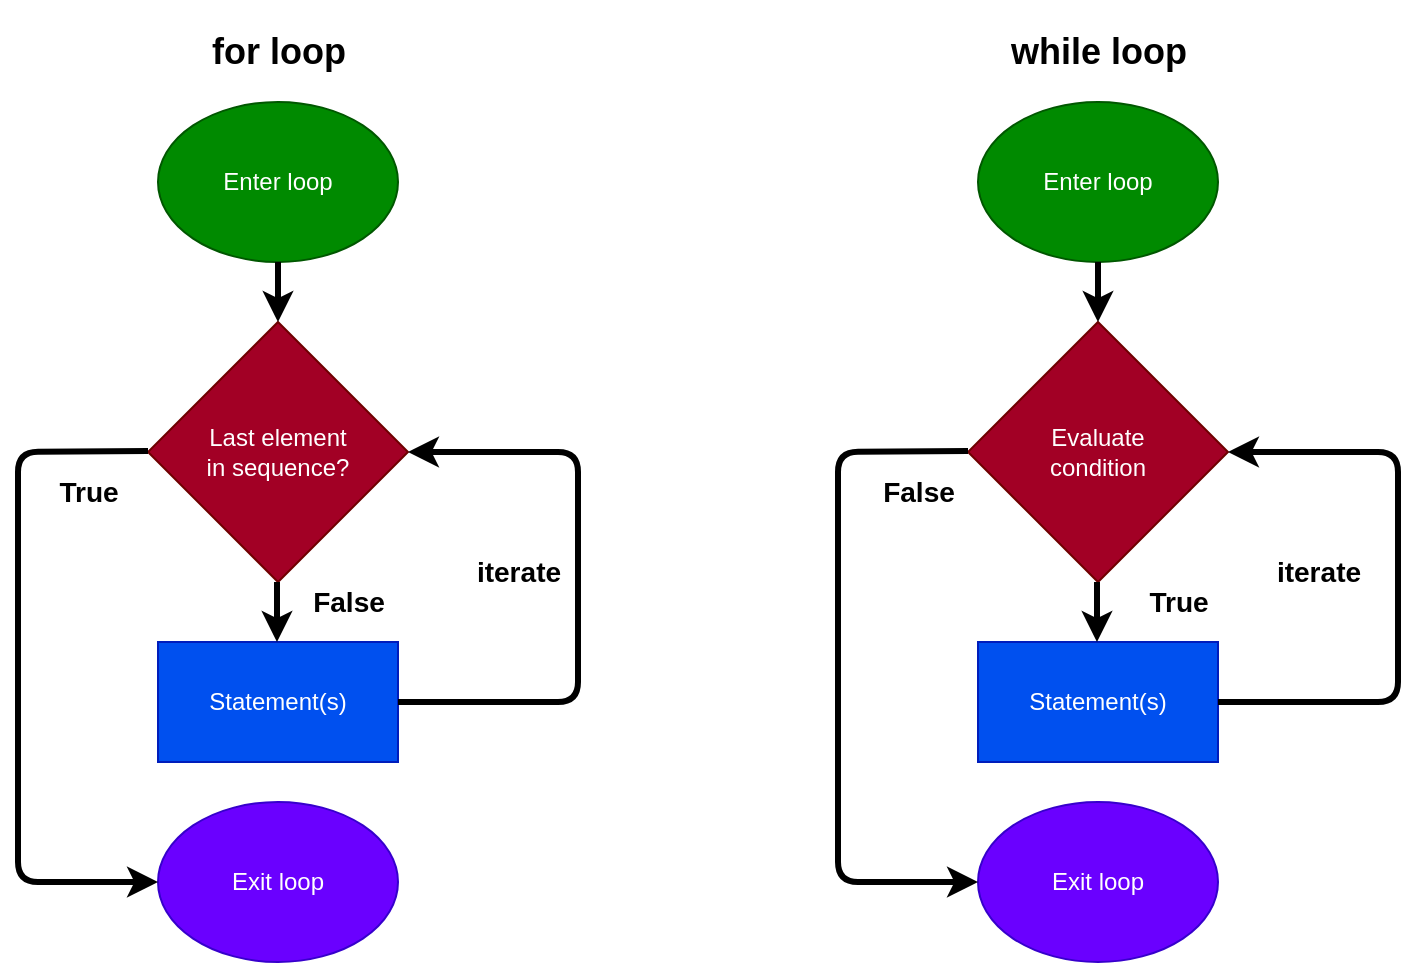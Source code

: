 <mxfile>
    <diagram id="ohwdi_GDyGC1XUmNZ6_H" name="Page-1">
        <mxGraphModel dx="1641" dy="569" grid="1" gridSize="10" guides="1" tooltips="1" connect="1" arrows="1" fold="1" page="1" pageScale="1" pageWidth="850" pageHeight="1100" background="#ffffff" math="0" shadow="0">
            <root>
                <mxCell id="0"/>
                <mxCell id="1" parent="0"/>
                <mxCell id="2" value="Enter loop" style="ellipse;whiteSpace=wrap;html=1;fillColor=#008a00;strokeColor=#005700;fontColor=#ffffff;" parent="1" vertex="1">
                    <mxGeometry x="400" y="50" width="120" height="80" as="geometry"/>
                </mxCell>
                <mxCell id="3" value="Exit loop" style="ellipse;whiteSpace=wrap;html=1;fillColor=#6a00ff;strokeColor=#3700CC;fontColor=#ffffff;" parent="1" vertex="1">
                    <mxGeometry x="400" y="400" width="120" height="80" as="geometry"/>
                </mxCell>
                <mxCell id="4" value="Evaluate&lt;br&gt;condition" style="rhombus;whiteSpace=wrap;html=1;fillColor=#a20025;strokeColor=#6F0000;fontColor=#ffffff;" parent="1" vertex="1">
                    <mxGeometry x="395" y="160" width="130" height="130" as="geometry"/>
                </mxCell>
                <mxCell id="5" value="Statement(s)" style="rounded=0;whiteSpace=wrap;html=1;fillColor=#0050ef;strokeColor=#001DBC;fontColor=#ffffff;" parent="1" vertex="1">
                    <mxGeometry x="400" y="320" width="120" height="60" as="geometry"/>
                </mxCell>
                <mxCell id="6" value="" style="endArrow=classic;html=1;exitX=0.5;exitY=1;exitDx=0;exitDy=0;entryX=0.5;entryY=0;entryDx=0;entryDy=0;strokeColor=#000000;strokeWidth=3;" parent="1" source="2" target="4" edge="1">
                    <mxGeometry width="50" height="50" relative="1" as="geometry">
                        <mxPoint x="490" y="150" as="sourcePoint"/>
                        <mxPoint x="490" y="180" as="targetPoint"/>
                    </mxGeometry>
                </mxCell>
                <mxCell id="7" value="" style="endArrow=classic;html=1;exitX=0.5;exitY=1;exitDx=0;exitDy=0;entryX=0.5;entryY=0;entryDx=0;entryDy=0;strokeWidth=3;strokeColor=#000000;" parent="1" edge="1">
                    <mxGeometry width="50" height="50" relative="1" as="geometry">
                        <mxPoint x="459.5" y="290" as="sourcePoint"/>
                        <mxPoint x="459.5" y="320" as="targetPoint"/>
                    </mxGeometry>
                </mxCell>
                <mxCell id="8" value="&lt;h3&gt;&lt;font color=&quot;#000000&quot;&gt;True&lt;/font&gt;&lt;/h3&gt;" style="text;html=1;align=center;verticalAlign=middle;resizable=0;points=[];autosize=1;strokeColor=none;" parent="1" vertex="1">
                    <mxGeometry x="475" y="275" width="50" height="50" as="geometry"/>
                </mxCell>
                <mxCell id="11" value="" style="endArrow=none;html=1;exitX=0;exitY=0.5;exitDx=0;exitDy=0;strokeColor=#000000;strokeWidth=3;endFill=0;startArrow=classic;startFill=1;" parent="1" source="3" edge="1">
                    <mxGeometry width="50" height="50" relative="1" as="geometry">
                        <mxPoint x="325" y="224.5" as="sourcePoint"/>
                        <mxPoint x="395" y="224.5" as="targetPoint"/>
                        <Array as="points">
                            <mxPoint x="330" y="440"/>
                            <mxPoint x="330" y="360"/>
                            <mxPoint x="330" y="225"/>
                        </Array>
                    </mxGeometry>
                </mxCell>
                <mxCell id="13" value="&lt;h3&gt;&lt;font color=&quot;#000000&quot;&gt;False&lt;/font&gt;&lt;/h3&gt;" style="text;html=1;align=center;verticalAlign=middle;resizable=0;points=[];autosize=1;strokeColor=none;" parent="1" vertex="1">
                    <mxGeometry x="345" y="220" width="50" height="50" as="geometry"/>
                </mxCell>
                <mxCell id="14" value="" style="endArrow=classic;html=1;exitX=1;exitY=0.5;exitDx=0;exitDy=0;entryX=1;entryY=0.5;entryDx=0;entryDy=0;strokeColor=#000000;strokeWidth=3;" parent="1" source="5" target="4" edge="1">
                    <mxGeometry width="50" height="50" relative="1" as="geometry">
                        <mxPoint x="440" y="310" as="sourcePoint"/>
                        <mxPoint x="610" y="350" as="targetPoint"/>
                        <Array as="points">
                            <mxPoint x="610" y="350"/>
                            <mxPoint x="610" y="225"/>
                        </Array>
                    </mxGeometry>
                </mxCell>
                <mxCell id="15" value="&lt;h2&gt;&lt;font color=&quot;#000000&quot;&gt;while loop&lt;/font&gt;&lt;/h2&gt;" style="text;html=1;align=center;verticalAlign=middle;resizable=0;points=[];autosize=1;strokeColor=none;" parent="1" vertex="1">
                    <mxGeometry x="410" width="100" height="50" as="geometry"/>
                </mxCell>
                <mxCell id="17" value="Enter loop" style="ellipse;whiteSpace=wrap;html=1;fillColor=#008a00;strokeColor=#005700;fontColor=#ffffff;" parent="1" vertex="1">
                    <mxGeometry x="-10" y="50" width="120" height="80" as="geometry"/>
                </mxCell>
                <mxCell id="18" value="Exit loop" style="ellipse;whiteSpace=wrap;html=1;fillColor=#6a00ff;strokeColor=#3700CC;fontColor=#ffffff;" parent="1" vertex="1">
                    <mxGeometry x="-10" y="400" width="120" height="80" as="geometry"/>
                </mxCell>
                <mxCell id="19" value="Last element&lt;br&gt;in sequence?" style="rhombus;whiteSpace=wrap;html=1;fillColor=#a20025;strokeColor=#6F0000;fontColor=#ffffff;" parent="1" vertex="1">
                    <mxGeometry x="-15" y="160" width="130" height="130" as="geometry"/>
                </mxCell>
                <mxCell id="20" value="Statement(s)" style="rounded=0;whiteSpace=wrap;html=1;fillColor=#0050ef;strokeColor=#001DBC;fontColor=#ffffff;" parent="1" vertex="1">
                    <mxGeometry x="-10" y="320" width="120" height="60" as="geometry"/>
                </mxCell>
                <mxCell id="21" value="" style="endArrow=classic;html=1;exitX=0.5;exitY=1;exitDx=0;exitDy=0;entryX=0.5;entryY=0;entryDx=0;entryDy=0;strokeColor=#000000;strokeWidth=3;" parent="1" source="17" target="19" edge="1">
                    <mxGeometry width="50" height="50" relative="1" as="geometry">
                        <mxPoint x="80" y="150" as="sourcePoint"/>
                        <mxPoint x="80" y="180" as="targetPoint"/>
                    </mxGeometry>
                </mxCell>
                <mxCell id="22" value="" style="endArrow=classic;html=1;exitX=0.5;exitY=1;exitDx=0;exitDy=0;entryX=0.5;entryY=0;entryDx=0;entryDy=0;strokeWidth=3;strokeColor=#000000;" parent="1" edge="1">
                    <mxGeometry width="50" height="50" relative="1" as="geometry">
                        <mxPoint x="49.5" y="290" as="sourcePoint"/>
                        <mxPoint x="49.5" y="320" as="targetPoint"/>
                    </mxGeometry>
                </mxCell>
                <mxCell id="23" value="&lt;h3&gt;&lt;font color=&quot;#000000&quot;&gt;False&lt;/font&gt;&lt;/h3&gt;" style="text;html=1;align=center;verticalAlign=middle;resizable=0;points=[];autosize=1;strokeColor=none;" parent="1" vertex="1">
                    <mxGeometry x="60" y="275" width="50" height="50" as="geometry"/>
                </mxCell>
                <mxCell id="24" value="" style="endArrow=none;html=1;exitX=0;exitY=0.5;exitDx=0;exitDy=0;strokeColor=#000000;strokeWidth=3;endFill=0;startArrow=classic;startFill=1;" parent="1" source="18" edge="1">
                    <mxGeometry width="50" height="50" relative="1" as="geometry">
                        <mxPoint x="-85" y="224.5" as="sourcePoint"/>
                        <mxPoint x="-15" y="224.5" as="targetPoint"/>
                        <Array as="points">
                            <mxPoint x="-80" y="440"/>
                            <mxPoint x="-80" y="360"/>
                            <mxPoint x="-80" y="225"/>
                        </Array>
                    </mxGeometry>
                </mxCell>
                <mxCell id="25" value="&lt;h3&gt;&lt;font color=&quot;#000000&quot;&gt;True&lt;/font&gt;&lt;/h3&gt;" style="text;html=1;align=center;verticalAlign=middle;resizable=0;points=[];autosize=1;strokeColor=none;" parent="1" vertex="1">
                    <mxGeometry x="-70" y="220" width="50" height="50" as="geometry"/>
                </mxCell>
                <mxCell id="26" value="" style="endArrow=classic;html=1;exitX=1;exitY=0.5;exitDx=0;exitDy=0;entryX=1;entryY=0.5;entryDx=0;entryDy=0;strokeColor=#000000;strokeWidth=3;" parent="1" source="20" target="19" edge="1">
                    <mxGeometry width="50" height="50" relative="1" as="geometry">
                        <mxPoint x="30" y="310" as="sourcePoint"/>
                        <mxPoint x="200" y="350" as="targetPoint"/>
                        <Array as="points">
                            <mxPoint x="200" y="350"/>
                            <mxPoint x="200" y="225"/>
                        </Array>
                    </mxGeometry>
                </mxCell>
                <mxCell id="28" value="&lt;h2&gt;&lt;font color=&quot;#000000&quot;&gt;for loop&lt;/font&gt;&lt;/h2&gt;" style="text;html=1;align=center;verticalAlign=middle;resizable=0;points=[];autosize=1;strokeColor=none;" parent="1" vertex="1">
                    <mxGeometry x="10" width="80" height="50" as="geometry"/>
                </mxCell>
                <mxCell id="29" value="&lt;h3 style=&quot;color: rgb(240 , 240 , 240) ; font-family: &amp;#34;helvetica&amp;#34; ; font-style: normal ; letter-spacing: normal ; text-align: center ; text-indent: 0px ; text-transform: none ; word-spacing: 0px ; background-color: rgb(42 , 42 , 42)&quot;&gt;&lt;br&gt;&lt;/h3&gt;" style="text;whiteSpace=wrap;html=1;" parent="1" vertex="1">
                    <mxGeometry x="240" y="260" width="60" height="60" as="geometry"/>
                </mxCell>
                <mxCell id="30" value="&lt;h3&gt;&lt;font color=&quot;#000000&quot;&gt;iterate&lt;/font&gt;&lt;/h3&gt;" style="text;html=1;align=center;verticalAlign=middle;resizable=0;points=[];autosize=1;strokeColor=none;" parent="1" vertex="1">
                    <mxGeometry x="140" y="260" width="60" height="50" as="geometry"/>
                </mxCell>
                <mxCell id="32" value="&lt;h3&gt;&lt;font color=&quot;#000000&quot;&gt;iterate&lt;/font&gt;&lt;/h3&gt;" style="text;html=1;align=center;verticalAlign=middle;resizable=0;points=[];autosize=1;strokeColor=none;" parent="1" vertex="1">
                    <mxGeometry x="540" y="260" width="60" height="50" as="geometry"/>
                </mxCell>
            </root>
        </mxGraphModel>
    </diagram>
</mxfile>